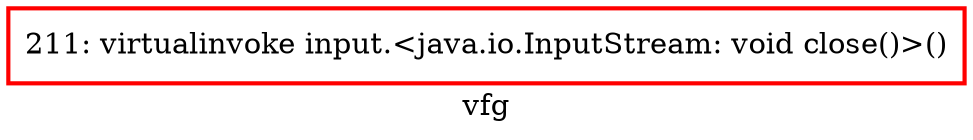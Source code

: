 digraph "vfg" {
    label="vfg";
node [shape=box];
"211: virtualinvoke input.<java.io.InputStream: void close()>()" [style=bold] [color=red]
}